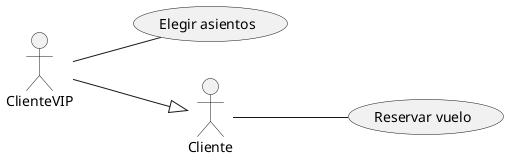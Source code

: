 @startuml

left to right direction
ClienteVIP -- (Elegir asientos)
ClienteVIP --|> Cliente

Cliente --(Reservar vuelo)

@enduml
